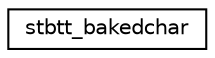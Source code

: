 digraph "Graphical Class Hierarchy"
{
  edge [fontname="Helvetica",fontsize="10",labelfontname="Helvetica",labelfontsize="10"];
  node [fontname="Helvetica",fontsize="10",shape=record];
  rankdir="LR";
  Node0 [label="stbtt_bakedchar",height=0.2,width=0.4,color="black", fillcolor="white", style="filled",URL="$d7/d70/structstbtt__bakedchar.html"];
}
